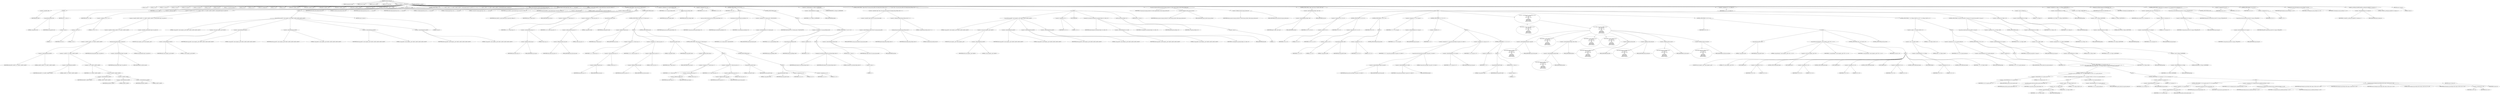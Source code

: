 digraph hostapd_notif_assoc {  
"1000121" [label = "(METHOD,hostapd_notif_assoc)" ]
"1000122" [label = "(PARAM,hostapd_data *hapd)" ]
"1000123" [label = "(PARAM,const u8 *addr)" ]
"1000124" [label = "(PARAM,const u8 *req_ies)" ]
"1000125" [label = "(PARAM,size_t req_ies_len)" ]
"1000126" [label = "(PARAM,int reassoc)" ]
"1000127" [label = "(BLOCK,,)" ]
"1000128" [label = "(LOCAL,v6: int)" ]
"1000129" [label = "(LOCAL,v10: int)" ]
"1000130" [label = "(LOCAL,v11: const u8 *)" ]
"1000131" [label = "(LOCAL,v12: size_t)" ]
"1000132" [label = "(LOCAL,v13: sta_info *)" ]
"1000133" [label = "(LOCAL,v14: sta_info *)" ]
"1000134" [label = "(LOCAL,v15: int)" ]
"1000135" [label = "(LOCAL,v16: bool)" ]
"1000136" [label = "(LOCAL,v17: wpa_state_machine *)" ]
"1000137" [label = "(LOCAL,v18: int)" ]
"1000138" [label = "(LOCAL,v19: u8 *)" ]
"1000139" [label = "(LOCAL,v20: unsigned int)" ]
"1000140" [label = "(LOCAL,v21: int)" ]
"1000141" [label = "(LOCAL,v22: int)" ]
"1000142" [label = "(LOCAL,fmt: unsigned __int8 *)" ]
"1000143" [label = "(LOCAL,fmta: unsigned __int8 *)" ]
"1000144" [label = "(LOCAL,fmtb: unsigned __int8 *)" ]
"1000145" [label = "(LOCAL,fmtc: unsigned __int8 *)" ]
"1000146" [label = "(LOCAL,elems: ieee802_11_elems)" ]
"1000147" [label = "(LOCAL,buf: u8 [ 1064 ])" ]
"1000148" [label = "(CONTROL_STRUCTURE,if ( !addr ),if ( !addr ))" ]
"1000149" [label = "(<operator>.logicalNot,!addr)" ]
"1000150" [label = "(IDENTIFIER,addr,!addr)" ]
"1000151" [label = "(BLOCK,,)" ]
"1000152" [label = "(wpa_printf,wpa_printf(2, fmt))" ]
"1000153" [label = "(LITERAL,2,wpa_printf(2, fmt))" ]
"1000154" [label = "(IDENTIFIER,fmt,wpa_printf(2, fmt))" ]
"1000155" [label = "(RETURN,return -1;,return -1;)" ]
"1000156" [label = "(<operator>.minus,-1)" ]
"1000157" [label = "(LITERAL,1,-1)" ]
"1000158" [label = "(<operator>.assignment,v10 = *addr)" ]
"1000159" [label = "(IDENTIFIER,v10,v10 = *addr)" ]
"1000160" [label = "(<operator>.indirection,*addr)" ]
"1000161" [label = "(IDENTIFIER,addr,v10 = *addr)" ]
"1000162" [label = "(CONTROL_STRUCTURE,if ( (v10 & 1) != 0 || !(addr[4] | addr[2] | v10 | addr[1] | addr[3] | addr[5]) || !memcmp(addr, hapd->own_addr, 6u) ),if ( (v10 & 1) != 0 || !(addr[4] | addr[2] | v10 | addr[1] | addr[3] | addr[5]) || !memcmp(addr, hapd->own_addr, 6u) ))" ]
"1000163" [label = "(<operator>.logicalOr,(v10 & 1) != 0 || !(addr[4] | addr[2] | v10 | addr[1] | addr[3] | addr[5]) || !memcmp(addr, hapd->own_addr, 6u))" ]
"1000164" [label = "(<operator>.notEquals,(v10 & 1) != 0)" ]
"1000165" [label = "(<operator>.and,v10 & 1)" ]
"1000166" [label = "(IDENTIFIER,v10,v10 & 1)" ]
"1000167" [label = "(LITERAL,1,v10 & 1)" ]
"1000168" [label = "(LITERAL,0,(v10 & 1) != 0)" ]
"1000169" [label = "(<operator>.logicalOr,!(addr[4] | addr[2] | v10 | addr[1] | addr[3] | addr[5]) || !memcmp(addr, hapd->own_addr, 6u))" ]
"1000170" [label = "(<operator>.logicalNot,!(addr[4] | addr[2] | v10 | addr[1] | addr[3] | addr[5]))" ]
"1000171" [label = "(<operator>.or,addr[4] | addr[2] | v10 | addr[1] | addr[3] | addr[5])" ]
"1000172" [label = "(<operator>.indirectIndexAccess,addr[4])" ]
"1000173" [label = "(IDENTIFIER,addr,addr[4] | addr[2] | v10 | addr[1] | addr[3] | addr[5])" ]
"1000174" [label = "(LITERAL,4,addr[4] | addr[2] | v10 | addr[1] | addr[3] | addr[5])" ]
"1000175" [label = "(<operator>.or,addr[2] | v10 | addr[1] | addr[3] | addr[5])" ]
"1000176" [label = "(<operator>.indirectIndexAccess,addr[2])" ]
"1000177" [label = "(IDENTIFIER,addr,addr[2] | v10 | addr[1] | addr[3] | addr[5])" ]
"1000178" [label = "(LITERAL,2,addr[2] | v10 | addr[1] | addr[3] | addr[5])" ]
"1000179" [label = "(<operator>.or,v10 | addr[1] | addr[3] | addr[5])" ]
"1000180" [label = "(IDENTIFIER,v10,v10 | addr[1] | addr[3] | addr[5])" ]
"1000181" [label = "(<operator>.or,addr[1] | addr[3] | addr[5])" ]
"1000182" [label = "(<operator>.indirectIndexAccess,addr[1])" ]
"1000183" [label = "(IDENTIFIER,addr,addr[1] | addr[3] | addr[5])" ]
"1000184" [label = "(LITERAL,1,addr[1] | addr[3] | addr[5])" ]
"1000185" [label = "(<operator>.or,addr[3] | addr[5])" ]
"1000186" [label = "(<operator>.indirectIndexAccess,addr[3])" ]
"1000187" [label = "(IDENTIFIER,addr,addr[3] | addr[5])" ]
"1000188" [label = "(LITERAL,3,addr[3] | addr[5])" ]
"1000189" [label = "(<operator>.indirectIndexAccess,addr[5])" ]
"1000190" [label = "(IDENTIFIER,addr,addr[3] | addr[5])" ]
"1000191" [label = "(LITERAL,5,addr[3] | addr[5])" ]
"1000192" [label = "(<operator>.logicalNot,!memcmp(addr, hapd->own_addr, 6u))" ]
"1000193" [label = "(memcmp,memcmp(addr, hapd->own_addr, 6u))" ]
"1000194" [label = "(IDENTIFIER,addr,memcmp(addr, hapd->own_addr, 6u))" ]
"1000195" [label = "(<operator>.indirectFieldAccess,hapd->own_addr)" ]
"1000196" [label = "(IDENTIFIER,hapd,memcmp(addr, hapd->own_addr, 6u))" ]
"1000197" [label = "(FIELD_IDENTIFIER,own_addr,own_addr)" ]
"1000198" [label = "(LITERAL,6u,memcmp(addr, hapd->own_addr, 6u))" ]
"1000199" [label = "(BLOCK,,)" ]
"1000200" [label = "(wpa_printf,wpa_printf(2, (const unsigned __int8 *)addr[1], addr[2], addr[3], addr[4], addr[5]))" ]
"1000201" [label = "(LITERAL,2,wpa_printf(2, (const unsigned __int8 *)addr[1], addr[2], addr[3], addr[4], addr[5]))" ]
"1000202" [label = "(<operator>.cast,(const unsigned __int8 *)addr[1])" ]
"1000203" [label = "(UNKNOWN,const unsigned __int8 *,const unsigned __int8 *)" ]
"1000204" [label = "(<operator>.indirectIndexAccess,addr[1])" ]
"1000205" [label = "(IDENTIFIER,addr,(const unsigned __int8 *)addr[1])" ]
"1000206" [label = "(LITERAL,1,(const unsigned __int8 *)addr[1])" ]
"1000207" [label = "(<operator>.indirectIndexAccess,addr[2])" ]
"1000208" [label = "(IDENTIFIER,addr,wpa_printf(2, (const unsigned __int8 *)addr[1], addr[2], addr[3], addr[4], addr[5]))" ]
"1000209" [label = "(LITERAL,2,wpa_printf(2, (const unsigned __int8 *)addr[1], addr[2], addr[3], addr[4], addr[5]))" ]
"1000210" [label = "(<operator>.indirectIndexAccess,addr[3])" ]
"1000211" [label = "(IDENTIFIER,addr,wpa_printf(2, (const unsigned __int8 *)addr[1], addr[2], addr[3], addr[4], addr[5]))" ]
"1000212" [label = "(LITERAL,3,wpa_printf(2, (const unsigned __int8 *)addr[1], addr[2], addr[3], addr[4], addr[5]))" ]
"1000213" [label = "(<operator>.indirectIndexAccess,addr[4])" ]
"1000214" [label = "(IDENTIFIER,addr,wpa_printf(2, (const unsigned __int8 *)addr[1], addr[2], addr[3], addr[4], addr[5]))" ]
"1000215" [label = "(LITERAL,4,wpa_printf(2, (const unsigned __int8 *)addr[1], addr[2], addr[3], addr[4], addr[5]))" ]
"1000216" [label = "(<operator>.indirectIndexAccess,addr[5])" ]
"1000217" [label = "(IDENTIFIER,addr,wpa_printf(2, (const unsigned __int8 *)addr[1], addr[2], addr[3], addr[4], addr[5]))" ]
"1000218" [label = "(LITERAL,5,wpa_printf(2, (const unsigned __int8 *)addr[1], addr[2], addr[3], addr[4], addr[5]))" ]
"1000219" [label = "(RETURN,return 0;,return 0;)" ]
"1000220" [label = "(LITERAL,0,return 0;)" ]
"1000221" [label = "(random_add_randomness,random_add_randomness(addr, 6u))" ]
"1000222" [label = "(IDENTIFIER,addr,random_add_randomness(addr, 6u))" ]
"1000223" [label = "(LITERAL,6u,random_add_randomness(addr, 6u))" ]
"1000224" [label = "(hostapd_logger,hostapd_logger(hapd, addr, 1u, 2, \"associated\"))" ]
"1000225" [label = "(IDENTIFIER,hapd,hostapd_logger(hapd, addr, 1u, 2, \"associated\"))" ]
"1000226" [label = "(IDENTIFIER,addr,hostapd_logger(hapd, addr, 1u, 2, \"associated\"))" ]
"1000227" [label = "(LITERAL,1u,hostapd_logger(hapd, addr, 1u, 2, \"associated\"))" ]
"1000228" [label = "(LITERAL,2,hostapd_logger(hapd, addr, 1u, 2, \"associated\"))" ]
"1000229" [label = "(LITERAL,\"associated\",hostapd_logger(hapd, addr, 1u, 2, \"associated\"))" ]
"1000230" [label = "(ieee802_11_parse_elems,ieee802_11_parse_elems(req_ies, req_ies_len, &elems, 0))" ]
"1000231" [label = "(IDENTIFIER,req_ies,ieee802_11_parse_elems(req_ies, req_ies_len, &elems, 0))" ]
"1000232" [label = "(IDENTIFIER,req_ies_len,ieee802_11_parse_elems(req_ies, req_ies_len, &elems, 0))" ]
"1000233" [label = "(<operator>.addressOf,&elems)" ]
"1000234" [label = "(IDENTIFIER,elems,ieee802_11_parse_elems(req_ies, req_ies_len, &elems, 0))" ]
"1000235" [label = "(LITERAL,0,ieee802_11_parse_elems(req_ies, req_ies_len, &elems, 0))" ]
"1000236" [label = "(CONTROL_STRUCTURE,if ( elems.wps_ie ),if ( elems.wps_ie ))" ]
"1000237" [label = "(<operator>.fieldAccess,elems.wps_ie)" ]
"1000238" [label = "(IDENTIFIER,elems,if ( elems.wps_ie ))" ]
"1000239" [label = "(FIELD_IDENTIFIER,wps_ie,wps_ie)" ]
"1000240" [label = "(BLOCK,,)" ]
"1000241" [label = "(<operator>.assignment,v11 = elems.wps_ie - 2)" ]
"1000242" [label = "(IDENTIFIER,v11,v11 = elems.wps_ie - 2)" ]
"1000243" [label = "(<operator>.subtraction,elems.wps_ie - 2)" ]
"1000244" [label = "(<operator>.fieldAccess,elems.wps_ie)" ]
"1000245" [label = "(IDENTIFIER,elems,elems.wps_ie - 2)" ]
"1000246" [label = "(FIELD_IDENTIFIER,wps_ie,wps_ie)" ]
"1000247" [label = "(LITERAL,2,elems.wps_ie - 2)" ]
"1000248" [label = "(<operator>.assignment,v12 = elems.wps_ie_len + 2)" ]
"1000249" [label = "(IDENTIFIER,v12,v12 = elems.wps_ie_len + 2)" ]
"1000250" [label = "(<operator>.addition,elems.wps_ie_len + 2)" ]
"1000251" [label = "(<operator>.fieldAccess,elems.wps_ie_len)" ]
"1000252" [label = "(IDENTIFIER,elems,elems.wps_ie_len + 2)" ]
"1000253" [label = "(FIELD_IDENTIFIER,wps_ie_len,wps_ie_len)" ]
"1000254" [label = "(LITERAL,2,elems.wps_ie_len + 2)" ]
"1000255" [label = "(wpa_printf,wpa_printf(2, fmta))" ]
"1000256" [label = "(LITERAL,2,wpa_printf(2, fmta))" ]
"1000257" [label = "(IDENTIFIER,fmta,wpa_printf(2, fmta))" ]
"1000258" [label = "(CONTROL_STRUCTURE,else,else)" ]
"1000259" [label = "(CONTROL_STRUCTURE,if ( elems.rsn_ie ),if ( elems.rsn_ie ))" ]
"1000260" [label = "(<operator>.fieldAccess,elems.rsn_ie)" ]
"1000261" [label = "(IDENTIFIER,elems,if ( elems.rsn_ie ))" ]
"1000262" [label = "(FIELD_IDENTIFIER,rsn_ie,rsn_ie)" ]
"1000263" [label = "(BLOCK,,)" ]
"1000264" [label = "(<operator>.assignment,v11 = elems.rsn_ie - 2)" ]
"1000265" [label = "(IDENTIFIER,v11,v11 = elems.rsn_ie - 2)" ]
"1000266" [label = "(<operator>.subtraction,elems.rsn_ie - 2)" ]
"1000267" [label = "(<operator>.fieldAccess,elems.rsn_ie)" ]
"1000268" [label = "(IDENTIFIER,elems,elems.rsn_ie - 2)" ]
"1000269" [label = "(FIELD_IDENTIFIER,rsn_ie,rsn_ie)" ]
"1000270" [label = "(LITERAL,2,elems.rsn_ie - 2)" ]
"1000271" [label = "(<operator>.assignment,v12 = elems.rsn_ie_len + 2)" ]
"1000272" [label = "(IDENTIFIER,v12,v12 = elems.rsn_ie_len + 2)" ]
"1000273" [label = "(<operator>.addition,elems.rsn_ie_len + 2)" ]
"1000274" [label = "(<operator>.fieldAccess,elems.rsn_ie_len)" ]
"1000275" [label = "(IDENTIFIER,elems,elems.rsn_ie_len + 2)" ]
"1000276" [label = "(FIELD_IDENTIFIER,rsn_ie_len,rsn_ie_len)" ]
"1000277" [label = "(LITERAL,2,elems.rsn_ie_len + 2)" ]
"1000278" [label = "(wpa_printf,wpa_printf(2, fmta))" ]
"1000279" [label = "(LITERAL,2,wpa_printf(2, fmta))" ]
"1000280" [label = "(IDENTIFIER,fmta,wpa_printf(2, fmta))" ]
"1000281" [label = "(CONTROL_STRUCTURE,else,else)" ]
"1000282" [label = "(CONTROL_STRUCTURE,if ( elems.wpa_ie ),if ( elems.wpa_ie ))" ]
"1000283" [label = "(<operator>.fieldAccess,elems.wpa_ie)" ]
"1000284" [label = "(IDENTIFIER,elems,if ( elems.wpa_ie ))" ]
"1000285" [label = "(FIELD_IDENTIFIER,wpa_ie,wpa_ie)" ]
"1000286" [label = "(BLOCK,,)" ]
"1000287" [label = "(<operator>.assignment,v11 = elems.wpa_ie - 2)" ]
"1000288" [label = "(IDENTIFIER,v11,v11 = elems.wpa_ie - 2)" ]
"1000289" [label = "(<operator>.subtraction,elems.wpa_ie - 2)" ]
"1000290" [label = "(<operator>.fieldAccess,elems.wpa_ie)" ]
"1000291" [label = "(IDENTIFIER,elems,elems.wpa_ie - 2)" ]
"1000292" [label = "(FIELD_IDENTIFIER,wpa_ie,wpa_ie)" ]
"1000293" [label = "(LITERAL,2,elems.wpa_ie - 2)" ]
"1000294" [label = "(<operator>.assignment,v12 = elems.wpa_ie_len + 2)" ]
"1000295" [label = "(IDENTIFIER,v12,v12 = elems.wpa_ie_len + 2)" ]
"1000296" [label = "(<operator>.addition,elems.wpa_ie_len + 2)" ]
"1000297" [label = "(<operator>.fieldAccess,elems.wpa_ie_len)" ]
"1000298" [label = "(IDENTIFIER,elems,elems.wpa_ie_len + 2)" ]
"1000299" [label = "(FIELD_IDENTIFIER,wpa_ie_len,wpa_ie_len)" ]
"1000300" [label = "(LITERAL,2,elems.wpa_ie_len + 2)" ]
"1000301" [label = "(wpa_printf,wpa_printf(2, fmta))" ]
"1000302" [label = "(LITERAL,2,wpa_printf(2, fmta))" ]
"1000303" [label = "(IDENTIFIER,fmta,wpa_printf(2, fmta))" ]
"1000304" [label = "(CONTROL_STRUCTURE,else,else)" ]
"1000305" [label = "(BLOCK,,)" ]
"1000306" [label = "(wpa_printf,wpa_printf(2, fmta))" ]
"1000307" [label = "(LITERAL,2,wpa_printf(2, fmta))" ]
"1000308" [label = "(IDENTIFIER,fmta,wpa_printf(2, fmta))" ]
"1000309" [label = "(<operator>.assignment,v12 = 0)" ]
"1000310" [label = "(IDENTIFIER,v12,v12 = 0)" ]
"1000311" [label = "(LITERAL,0,v12 = 0)" ]
"1000312" [label = "(<operator>.assignment,v11 = 0)" ]
"1000313" [label = "(IDENTIFIER,v11,v11 = 0)" ]
"1000314" [label = "(LITERAL,0,v11 = 0)" ]
"1000315" [label = "(<operator>.assignment,v13 = ap_get_sta(hapd, addr))" ]
"1000316" [label = "(IDENTIFIER,v13,v13 = ap_get_sta(hapd, addr))" ]
"1000317" [label = "(ap_get_sta,ap_get_sta(hapd, addr))" ]
"1000318" [label = "(IDENTIFIER,hapd,ap_get_sta(hapd, addr))" ]
"1000319" [label = "(IDENTIFIER,addr,ap_get_sta(hapd, addr))" ]
"1000320" [label = "(<operator>.assignment,v14 = v13)" ]
"1000321" [label = "(IDENTIFIER,v14,v14 = v13)" ]
"1000322" [label = "(IDENTIFIER,v13,v14 = v13)" ]
"1000323" [label = "(CONTROL_STRUCTURE,if ( v13 ),if ( v13 ))" ]
"1000324" [label = "(IDENTIFIER,v13,if ( v13 ))" ]
"1000325" [label = "(BLOCK,,)" ]
"1000326" [label = "(ap_sta_no_session_timeout,ap_sta_no_session_timeout(hapd, v13))" ]
"1000327" [label = "(IDENTIFIER,hapd,ap_sta_no_session_timeout(hapd, v13))" ]
"1000328" [label = "(IDENTIFIER,v13,ap_sta_no_session_timeout(hapd, v13))" ]
"1000329" [label = "(accounting_sta_stop,accounting_sta_stop(hapd, v14))" ]
"1000330" [label = "(IDENTIFIER,hapd,accounting_sta_stop(hapd, v14))" ]
"1000331" [label = "(IDENTIFIER,v14,accounting_sta_stop(hapd, v14))" ]
"1000332" [label = "(<operator>.assignment,v14->timeout_next = STA_NULLFUNC)" ]
"1000333" [label = "(<operator>.indirectFieldAccess,v14->timeout_next)" ]
"1000334" [label = "(IDENTIFIER,v14,v14->timeout_next = STA_NULLFUNC)" ]
"1000335" [label = "(FIELD_IDENTIFIER,timeout_next,timeout_next)" ]
"1000336" [label = "(IDENTIFIER,STA_NULLFUNC,v14->timeout_next = STA_NULLFUNC)" ]
"1000337" [label = "(CONTROL_STRUCTURE,else,else)" ]
"1000338" [label = "(BLOCK,,)" ]
"1000339" [label = "(<operator>.assignment,v14 = ap_sta_add(hapd, addr))" ]
"1000340" [label = "(IDENTIFIER,v14,v14 = ap_sta_add(hapd, addr))" ]
"1000341" [label = "(ap_sta_add,ap_sta_add(hapd, addr))" ]
"1000342" [label = "(IDENTIFIER,hapd,ap_sta_add(hapd, addr))" ]
"1000343" [label = "(IDENTIFIER,addr,ap_sta_add(hapd, addr))" ]
"1000344" [label = "(CONTROL_STRUCTURE,if ( !v14 ),if ( !v14 ))" ]
"1000345" [label = "(<operator>.logicalNot,!v14)" ]
"1000346" [label = "(IDENTIFIER,v14,!v14)" ]
"1000347" [label = "(BLOCK,,)" ]
"1000348" [label = "(hostapd_drv_sta_disassoc,hostapd_drv_sta_disassoc(hapd, addr, 5))" ]
"1000349" [label = "(IDENTIFIER,hapd,hostapd_drv_sta_disassoc(hapd, addr, 5))" ]
"1000350" [label = "(IDENTIFIER,addr,hostapd_drv_sta_disassoc(hapd, addr, 5))" ]
"1000351" [label = "(LITERAL,5,hostapd_drv_sta_disassoc(hapd, addr, 5))" ]
"1000352" [label = "(RETURN,return -1;,return -1;)" ]
"1000353" [label = "(<operator>.minus,-1)" ]
"1000354" [label = "(LITERAL,1,-1)" ]
"1000355" [label = "(<operators>.assignmentAnd,v14->flags &= 0xFFFECFFF)" ]
"1000356" [label = "(<operator>.indirectFieldAccess,v14->flags)" ]
"1000357" [label = "(IDENTIFIER,v14,v14->flags &= 0xFFFECFFF)" ]
"1000358" [label = "(FIELD_IDENTIFIER,flags,flags)" ]
"1000359" [label = "(LITERAL,0xFFFECFFF,v14->flags &= 0xFFFECFFF)" ]
"1000360" [label = "(CONTROL_STRUCTURE,if ( !hapd->iface->drv_max_acl_mac_addrs && hostapd_check_acl(hapd, addr, 0) != 1 ),if ( !hapd->iface->drv_max_acl_mac_addrs && hostapd_check_acl(hapd, addr, 0) != 1 ))" ]
"1000361" [label = "(<operator>.logicalAnd,!hapd->iface->drv_max_acl_mac_addrs && hostapd_check_acl(hapd, addr, 0) != 1)" ]
"1000362" [label = "(<operator>.logicalNot,!hapd->iface->drv_max_acl_mac_addrs)" ]
"1000363" [label = "(<operator>.indirectFieldAccess,hapd->iface->drv_max_acl_mac_addrs)" ]
"1000364" [label = "(<operator>.indirectFieldAccess,hapd->iface)" ]
"1000365" [label = "(IDENTIFIER,hapd,!hapd->iface->drv_max_acl_mac_addrs)" ]
"1000366" [label = "(FIELD_IDENTIFIER,iface,iface)" ]
"1000367" [label = "(FIELD_IDENTIFIER,drv_max_acl_mac_addrs,drv_max_acl_mac_addrs)" ]
"1000368" [label = "(<operator>.notEquals,hostapd_check_acl(hapd, addr, 0) != 1)" ]
"1000369" [label = "(hostapd_check_acl,hostapd_check_acl(hapd, addr, 0))" ]
"1000370" [label = "(IDENTIFIER,hapd,hostapd_check_acl(hapd, addr, 0))" ]
"1000371" [label = "(IDENTIFIER,addr,hostapd_check_acl(hapd, addr, 0))" ]
"1000372" [label = "(LITERAL,0,hostapd_check_acl(hapd, addr, 0))" ]
"1000373" [label = "(LITERAL,1,hostapd_check_acl(hapd, addr, 0) != 1)" ]
"1000374" [label = "(BLOCK,,)" ]
"1000375" [label = "(wpa_printf,wpa_printf(3, (const unsigned __int8 *)addr[2], addr[3], addr[4], addr[5]))" ]
"1000376" [label = "(LITERAL,3,wpa_printf(3, (const unsigned __int8 *)addr[2], addr[3], addr[4], addr[5]))" ]
"1000377" [label = "(<operator>.cast,(const unsigned __int8 *)addr[2])" ]
"1000378" [label = "(UNKNOWN,const unsigned __int8 *,const unsigned __int8 *)" ]
"1000379" [label = "(<operator>.indirectIndexAccess,addr[2])" ]
"1000380" [label = "(IDENTIFIER,addr,(const unsigned __int8 *)addr[2])" ]
"1000381" [label = "(LITERAL,2,(const unsigned __int8 *)addr[2])" ]
"1000382" [label = "(<operator>.indirectIndexAccess,addr[3])" ]
"1000383" [label = "(IDENTIFIER,addr,wpa_printf(3, (const unsigned __int8 *)addr[2], addr[3], addr[4], addr[5]))" ]
"1000384" [label = "(LITERAL,3,wpa_printf(3, (const unsigned __int8 *)addr[2], addr[3], addr[4], addr[5]))" ]
"1000385" [label = "(<operator>.indirectIndexAccess,addr[4])" ]
"1000386" [label = "(IDENTIFIER,addr,wpa_printf(3, (const unsigned __int8 *)addr[2], addr[3], addr[4], addr[5]))" ]
"1000387" [label = "(LITERAL,4,wpa_printf(3, (const unsigned __int8 *)addr[2], addr[3], addr[4], addr[5]))" ]
"1000388" [label = "(<operator>.indirectIndexAccess,addr[5])" ]
"1000389" [label = "(IDENTIFIER,addr,wpa_printf(3, (const unsigned __int8 *)addr[2], addr[3], addr[4], addr[5]))" ]
"1000390" [label = "(LITERAL,5,wpa_printf(3, (const unsigned __int8 *)addr[2], addr[3], addr[4], addr[5]))" ]
"1000391" [label = "(<operator>.assignment,v15 = 1)" ]
"1000392" [label = "(IDENTIFIER,v15,v15 = 1)" ]
"1000393" [label = "(LITERAL,1,v15 = 1)" ]
"1000394" [label = "(JUMP_TARGET,fail)" ]
"1000395" [label = "(hostapd_drv_sta_disassoc,hostapd_drv_sta_disassoc(hapd, v14->addr, v15))" ]
"1000396" [label = "(IDENTIFIER,hapd,hostapd_drv_sta_disassoc(hapd, v14->addr, v15))" ]
"1000397" [label = "(<operator>.indirectFieldAccess,v14->addr)" ]
"1000398" [label = "(IDENTIFIER,v14,hostapd_drv_sta_disassoc(hapd, v14->addr, v15))" ]
"1000399" [label = "(FIELD_IDENTIFIER,addr,addr)" ]
"1000400" [label = "(IDENTIFIER,v15,hostapd_drv_sta_disassoc(hapd, v14->addr, v15))" ]
"1000401" [label = "(ap_free_sta,ap_free_sta(hapd, v14))" ]
"1000402" [label = "(IDENTIFIER,hapd,ap_free_sta(hapd, v14))" ]
"1000403" [label = "(IDENTIFIER,v14,ap_free_sta(hapd, v14))" ]
"1000404" [label = "(RETURN,return -1;,return -1;)" ]
"1000405" [label = "(<operator>.minus,-1)" ]
"1000406" [label = "(LITERAL,1,-1)" ]
"1000407" [label = "(ap_copy_sta_supp_op_classes,ap_copy_sta_supp_op_classes(v14, elems.supp_op_classes, elems.supp_op_classes_len))" ]
"1000408" [label = "(IDENTIFIER,v14,ap_copy_sta_supp_op_classes(v14, elems.supp_op_classes, elems.supp_op_classes_len))" ]
"1000409" [label = "(<operator>.fieldAccess,elems.supp_op_classes)" ]
"1000410" [label = "(IDENTIFIER,elems,ap_copy_sta_supp_op_classes(v14, elems.supp_op_classes, elems.supp_op_classes_len))" ]
"1000411" [label = "(FIELD_IDENTIFIER,supp_op_classes,supp_op_classes)" ]
"1000412" [label = "(<operator>.fieldAccess,elems.supp_op_classes_len)" ]
"1000413" [label = "(IDENTIFIER,elems,ap_copy_sta_supp_op_classes(v14, elems.supp_op_classes, elems.supp_op_classes_len))" ]
"1000414" [label = "(FIELD_IDENTIFIER,supp_op_classes_len,supp_op_classes_len)" ]
"1000415" [label = "(CONTROL_STRUCTURE,if ( hapd->conf->wpa ),if ( hapd->conf->wpa ))" ]
"1000416" [label = "(<operator>.indirectFieldAccess,hapd->conf->wpa)" ]
"1000417" [label = "(<operator>.indirectFieldAccess,hapd->conf)" ]
"1000418" [label = "(IDENTIFIER,hapd,if ( hapd->conf->wpa ))" ]
"1000419" [label = "(FIELD_IDENTIFIER,conf,conf)" ]
"1000420" [label = "(FIELD_IDENTIFIER,wpa,wpa)" ]
"1000421" [label = "(BLOCK,,)" ]
"1000422" [label = "(<operator>.assignment,v16 = v12 == 0)" ]
"1000423" [label = "(IDENTIFIER,v16,v16 = v12 == 0)" ]
"1000424" [label = "(<operator>.equals,v12 == 0)" ]
"1000425" [label = "(IDENTIFIER,v12,v12 == 0)" ]
"1000426" [label = "(LITERAL,0,v12 == 0)" ]
"1000427" [label = "(CONTROL_STRUCTURE,if ( v12 ),if ( v12 ))" ]
"1000428" [label = "(IDENTIFIER,v12,if ( v12 ))" ]
"1000429" [label = "(<operator>.assignment,v16 = v11 == 0)" ]
"1000430" [label = "(IDENTIFIER,v16,v16 = v11 == 0)" ]
"1000431" [label = "(<operator>.equals,v11 == 0)" ]
"1000432" [label = "(IDENTIFIER,v11,v11 == 0)" ]
"1000433" [label = "(LITERAL,0,v11 == 0)" ]
"1000434" [label = "(CONTROL_STRUCTURE,if ( v16 ),if ( v16 ))" ]
"1000435" [label = "(IDENTIFIER,v16,if ( v16 ))" ]
"1000436" [label = "(BLOCK,,)" ]
"1000437" [label = "(wpa_printf,wpa_printf(2, fmtb))" ]
"1000438" [label = "(LITERAL,2,wpa_printf(2, fmtb))" ]
"1000439" [label = "(IDENTIFIER,fmtb,wpa_printf(2, fmtb))" ]
"1000440" [label = "(<operator>.assignment,v15 = 13)" ]
"1000441" [label = "(IDENTIFIER,v15,v15 = 13)" ]
"1000442" [label = "(LITERAL,13,v15 = 13)" ]
"1000443" [label = "(CONTROL_STRUCTURE,goto fail;,goto fail;)" ]
"1000444" [label = "(<operator>.assignment,v17 = v14->wpa_sm)" ]
"1000445" [label = "(IDENTIFIER,v17,v17 = v14->wpa_sm)" ]
"1000446" [label = "(<operator>.indirectFieldAccess,v14->wpa_sm)" ]
"1000447" [label = "(IDENTIFIER,v14,v17 = v14->wpa_sm)" ]
"1000448" [label = "(FIELD_IDENTIFIER,wpa_sm,wpa_sm)" ]
"1000449" [label = "(CONTROL_STRUCTURE,if ( !v17 ),if ( !v17 ))" ]
"1000450" [label = "(<operator>.logicalNot,!v17)" ]
"1000451" [label = "(IDENTIFIER,v17,!v17)" ]
"1000452" [label = "(BLOCK,,)" ]
"1000453" [label = "(<operator>.assignment,v17 = wpa_auth_sta_init(hapd->wpa_auth, v14->addr, 0))" ]
"1000454" [label = "(IDENTIFIER,v17,v17 = wpa_auth_sta_init(hapd->wpa_auth, v14->addr, 0))" ]
"1000455" [label = "(wpa_auth_sta_init,wpa_auth_sta_init(hapd->wpa_auth, v14->addr, 0))" ]
"1000456" [label = "(<operator>.indirectFieldAccess,hapd->wpa_auth)" ]
"1000457" [label = "(IDENTIFIER,hapd,wpa_auth_sta_init(hapd->wpa_auth, v14->addr, 0))" ]
"1000458" [label = "(FIELD_IDENTIFIER,wpa_auth,wpa_auth)" ]
"1000459" [label = "(<operator>.indirectFieldAccess,v14->addr)" ]
"1000460" [label = "(IDENTIFIER,v14,wpa_auth_sta_init(hapd->wpa_auth, v14->addr, 0))" ]
"1000461" [label = "(FIELD_IDENTIFIER,addr,addr)" ]
"1000462" [label = "(LITERAL,0,wpa_auth_sta_init(hapd->wpa_auth, v14->addr, 0))" ]
"1000463" [label = "(<operator>.assignment,v14->wpa_sm = v17)" ]
"1000464" [label = "(<operator>.indirectFieldAccess,v14->wpa_sm)" ]
"1000465" [label = "(IDENTIFIER,v14,v14->wpa_sm = v17)" ]
"1000466" [label = "(FIELD_IDENTIFIER,wpa_sm,wpa_sm)" ]
"1000467" [label = "(IDENTIFIER,v17,v14->wpa_sm = v17)" ]
"1000468" [label = "(CONTROL_STRUCTURE,if ( !v17 ),if ( !v17 ))" ]
"1000469" [label = "(<operator>.logicalNot,!v17)" ]
"1000470" [label = "(IDENTIFIER,v17,!v17)" ]
"1000471" [label = "(BLOCK,,)" ]
"1000472" [label = "(wpa_printf,wpa_printf(5, fmtb))" ]
"1000473" [label = "(LITERAL,5,wpa_printf(5, fmtb))" ]
"1000474" [label = "(IDENTIFIER,fmtb,wpa_printf(5, fmtb))" ]
"1000475" [label = "(RETURN,return -1;,return -1;)" ]
"1000476" [label = "(<operator>.minus,-1)" ]
"1000477" [label = "(LITERAL,1,-1)" ]
"1000478" [label = "(<operator>.assignment,v18 = wpa_validate_wpa_ie(\n            hapd->wpa_auth,\n            v17,\n            hapd->iface->freq,\n            v11,\n            v12,\n            elems.mdie,\n            elems.mdie_len,\n            elems.owe_dh,\n            elems.owe_dh_len))" ]
"1000479" [label = "(IDENTIFIER,v18,v18 = wpa_validate_wpa_ie(\n            hapd->wpa_auth,\n            v17,\n            hapd->iface->freq,\n            v11,\n            v12,\n            elems.mdie,\n            elems.mdie_len,\n            elems.owe_dh,\n            elems.owe_dh_len))" ]
"1000480" [label = "(wpa_validate_wpa_ie,wpa_validate_wpa_ie(\n            hapd->wpa_auth,\n            v17,\n            hapd->iface->freq,\n            v11,\n            v12,\n            elems.mdie,\n            elems.mdie_len,\n            elems.owe_dh,\n            elems.owe_dh_len))" ]
"1000481" [label = "(<operator>.indirectFieldAccess,hapd->wpa_auth)" ]
"1000482" [label = "(IDENTIFIER,hapd,wpa_validate_wpa_ie(\n            hapd->wpa_auth,\n            v17,\n            hapd->iface->freq,\n            v11,\n            v12,\n            elems.mdie,\n            elems.mdie_len,\n            elems.owe_dh,\n            elems.owe_dh_len))" ]
"1000483" [label = "(FIELD_IDENTIFIER,wpa_auth,wpa_auth)" ]
"1000484" [label = "(IDENTIFIER,v17,wpa_validate_wpa_ie(\n            hapd->wpa_auth,\n            v17,\n            hapd->iface->freq,\n            v11,\n            v12,\n            elems.mdie,\n            elems.mdie_len,\n            elems.owe_dh,\n            elems.owe_dh_len))" ]
"1000485" [label = "(<operator>.indirectFieldAccess,hapd->iface->freq)" ]
"1000486" [label = "(<operator>.indirectFieldAccess,hapd->iface)" ]
"1000487" [label = "(IDENTIFIER,hapd,wpa_validate_wpa_ie(\n            hapd->wpa_auth,\n            v17,\n            hapd->iface->freq,\n            v11,\n            v12,\n            elems.mdie,\n            elems.mdie_len,\n            elems.owe_dh,\n            elems.owe_dh_len))" ]
"1000488" [label = "(FIELD_IDENTIFIER,iface,iface)" ]
"1000489" [label = "(FIELD_IDENTIFIER,freq,freq)" ]
"1000490" [label = "(IDENTIFIER,v11,wpa_validate_wpa_ie(\n            hapd->wpa_auth,\n            v17,\n            hapd->iface->freq,\n            v11,\n            v12,\n            elems.mdie,\n            elems.mdie_len,\n            elems.owe_dh,\n            elems.owe_dh_len))" ]
"1000491" [label = "(IDENTIFIER,v12,wpa_validate_wpa_ie(\n            hapd->wpa_auth,\n            v17,\n            hapd->iface->freq,\n            v11,\n            v12,\n            elems.mdie,\n            elems.mdie_len,\n            elems.owe_dh,\n            elems.owe_dh_len))" ]
"1000492" [label = "(<operator>.fieldAccess,elems.mdie)" ]
"1000493" [label = "(IDENTIFIER,elems,wpa_validate_wpa_ie(\n            hapd->wpa_auth,\n            v17,\n            hapd->iface->freq,\n            v11,\n            v12,\n            elems.mdie,\n            elems.mdie_len,\n            elems.owe_dh,\n            elems.owe_dh_len))" ]
"1000494" [label = "(FIELD_IDENTIFIER,mdie,mdie)" ]
"1000495" [label = "(<operator>.fieldAccess,elems.mdie_len)" ]
"1000496" [label = "(IDENTIFIER,elems,wpa_validate_wpa_ie(\n            hapd->wpa_auth,\n            v17,\n            hapd->iface->freq,\n            v11,\n            v12,\n            elems.mdie,\n            elems.mdie_len,\n            elems.owe_dh,\n            elems.owe_dh_len))" ]
"1000497" [label = "(FIELD_IDENTIFIER,mdie_len,mdie_len)" ]
"1000498" [label = "(<operator>.fieldAccess,elems.owe_dh)" ]
"1000499" [label = "(IDENTIFIER,elems,wpa_validate_wpa_ie(\n            hapd->wpa_auth,\n            v17,\n            hapd->iface->freq,\n            v11,\n            v12,\n            elems.mdie,\n            elems.mdie_len,\n            elems.owe_dh,\n            elems.owe_dh_len))" ]
"1000500" [label = "(FIELD_IDENTIFIER,owe_dh,owe_dh)" ]
"1000501" [label = "(<operator>.fieldAccess,elems.owe_dh_len)" ]
"1000502" [label = "(IDENTIFIER,elems,wpa_validate_wpa_ie(\n            hapd->wpa_auth,\n            v17,\n            hapd->iface->freq,\n            v11,\n            v12,\n            elems.mdie,\n            elems.mdie_len,\n            elems.owe_dh,\n            elems.owe_dh_len))" ]
"1000503" [label = "(FIELD_IDENTIFIER,owe_dh_len,owe_dh_len)" ]
"1000504" [label = "(CONTROL_STRUCTURE,if ( v18 ),if ( v18 ))" ]
"1000505" [label = "(IDENTIFIER,v18,if ( v18 ))" ]
"1000506" [label = "(BLOCK,,)" ]
"1000507" [label = "(wpa_printf,wpa_printf(2, fmtc))" ]
"1000508" [label = "(LITERAL,2,wpa_printf(2, fmtc))" ]
"1000509" [label = "(IDENTIFIER,fmtc,wpa_printf(2, fmtc))" ]
"1000510" [label = "(wpa_hexdump,wpa_hexdump(2, (const unsigned __int8 *)\"IE\", v11, v12))" ]
"1000511" [label = "(LITERAL,2,wpa_hexdump(2, (const unsigned __int8 *)\"IE\", v11, v12))" ]
"1000512" [label = "(<operator>.cast,(const unsigned __int8 *)\"IE\")" ]
"1000513" [label = "(UNKNOWN,const unsigned __int8 *,const unsigned __int8 *)" ]
"1000514" [label = "(LITERAL,\"IE\",(const unsigned __int8 *)\"IE\")" ]
"1000515" [label = "(IDENTIFIER,v11,wpa_hexdump(2, (const unsigned __int8 *)\"IE\", v11, v12))" ]
"1000516" [label = "(IDENTIFIER,v12,wpa_hexdump(2, (const unsigned __int8 *)\"IE\", v11, v12))" ]
"1000517" [label = "(CONTROL_STRUCTURE,switch ( v18 ),switch ( v18 ))" ]
"1000518" [label = "(IDENTIFIER,v18,switch ( v18 ))" ]
"1000519" [label = "(BLOCK,,)" ]
"1000520" [label = "(JUMP_TARGET,case 2)" ]
"1000521" [label = "(<operator>.assignment,v15 = 18)" ]
"1000522" [label = "(IDENTIFIER,v15,v15 = 18)" ]
"1000523" [label = "(LITERAL,18,v15 = 18)" ]
"1000524" [label = "(CONTROL_STRUCTURE,break;,break;)" ]
"1000525" [label = "(JUMP_TARGET,case 3)" ]
"1000526" [label = "(<operator>.assignment,v15 = 19)" ]
"1000527" [label = "(IDENTIFIER,v15,v15 = 19)" ]
"1000528" [label = "(LITERAL,19,v15 = 19)" ]
"1000529" [label = "(CONTROL_STRUCTURE,break;,break;)" ]
"1000530" [label = "(JUMP_TARGET,case 4)" ]
"1000531" [label = "(<operator>.assignment,v15 = 20)" ]
"1000532" [label = "(IDENTIFIER,v15,v15 = 20)" ]
"1000533" [label = "(LITERAL,20,v15 = 20)" ]
"1000534" [label = "(CONTROL_STRUCTURE,break;,break;)" ]
"1000535" [label = "(JUMP_TARGET,case 8)" ]
"1000536" [label = "(<operator>.assignment,v15 = 24)" ]
"1000537" [label = "(IDENTIFIER,v15,v15 = 24)" ]
"1000538" [label = "(LITERAL,24,v15 = 24)" ]
"1000539" [label = "(CONTROL_STRUCTURE,break;,break;)" ]
"1000540" [label = "(JUMP_TARGET,default)" ]
"1000541" [label = "(<operator>.assignment,v15 = 13)" ]
"1000542" [label = "(IDENTIFIER,v15,v15 = 13)" ]
"1000543" [label = "(LITERAL,13,v15 = 13)" ]
"1000544" [label = "(CONTROL_STRUCTURE,break;,break;)" ]
"1000545" [label = "(CONTROL_STRUCTURE,goto fail;,goto fail;)" ]
"1000546" [label = "(CONTROL_STRUCTURE,if ( (~v14->flags & 0x402) == 0 ),if ( (~v14->flags & 0x402) == 0 ))" ]
"1000547" [label = "(<operator>.equals,(~v14->flags & 0x402) == 0)" ]
"1000548" [label = "(<operator>.and,~v14->flags & 0x402)" ]
"1000549" [label = "(<operator>.indirectFieldAccess,~v14->flags)" ]
"1000550" [label = "(IDENTIFIER,~v14,~v14->flags & 0x402)" ]
"1000551" [label = "(FIELD_IDENTIFIER,flags,flags)" ]
"1000552" [label = "(LITERAL,0x402,~v14->flags & 0x402)" ]
"1000553" [label = "(LITERAL,0,(~v14->flags & 0x402) == 0)" ]
"1000554" [label = "(BLOCK,,)" ]
"1000555" [label = "(<operator>.assignment,v6 = v14->sa_query_timed_out)" ]
"1000556" [label = "(IDENTIFIER,v6,v6 = v14->sa_query_timed_out)" ]
"1000557" [label = "(<operator>.indirectFieldAccess,v14->sa_query_timed_out)" ]
"1000558" [label = "(IDENTIFIER,v14,v6 = v14->sa_query_timed_out)" ]
"1000559" [label = "(FIELD_IDENTIFIER,sa_query_timed_out,sa_query_timed_out)" ]
"1000560" [label = "(CONTROL_STRUCTURE,if ( !v6 ),if ( !v6 ))" ]
"1000561" [label = "(<operator>.logicalNot,!v6)" ]
"1000562" [label = "(IDENTIFIER,v6,!v6)" ]
"1000563" [label = "(BLOCK,,)" ]
"1000564" [label = "(CONTROL_STRUCTURE,if ( v14->sa_query_count <= 0\n          || (ap_check_sa_query_timeout(hapd, v14), (~v14->flags & 0x402) == 0) && !v14->sa_query_timed_out ),if ( v14->sa_query_count <= 0\n          || (ap_check_sa_query_timeout(hapd, v14), (~v14->flags & 0x402) == 0) && !v14->sa_query_timed_out ))" ]
"1000565" [label = "(<operator>.logicalOr,v14->sa_query_count <= 0\n          || (ap_check_sa_query_timeout(hapd, v14), (~v14->flags & 0x402) == 0) && !v14->sa_query_timed_out)" ]
"1000566" [label = "(<operator>.lessEqualsThan,v14->sa_query_count <= 0)" ]
"1000567" [label = "(<operator>.indirectFieldAccess,v14->sa_query_count)" ]
"1000568" [label = "(IDENTIFIER,v14,v14->sa_query_count <= 0)" ]
"1000569" [label = "(FIELD_IDENTIFIER,sa_query_count,sa_query_count)" ]
"1000570" [label = "(LITERAL,0,v14->sa_query_count <= 0)" ]
"1000571" [label = "(<operator>.logicalAnd,(ap_check_sa_query_timeout(hapd, v14), (~v14->flags & 0x402) == 0) && !v14->sa_query_timed_out)" ]
"1000572" [label = "(BLOCK,,)" ]
"1000573" [label = "(ap_check_sa_query_timeout,ap_check_sa_query_timeout(hapd, v14))" ]
"1000574" [label = "(IDENTIFIER,hapd,ap_check_sa_query_timeout(hapd, v14))" ]
"1000575" [label = "(IDENTIFIER,v14,ap_check_sa_query_timeout(hapd, v14))" ]
"1000576" [label = "(<operator>.equals,(~v14->flags & 0x402) == 0)" ]
"1000577" [label = "(<operator>.and,~v14->flags & 0x402)" ]
"1000578" [label = "(<operator>.indirectFieldAccess,~v14->flags)" ]
"1000579" [label = "(IDENTIFIER,~v14,~v14->flags & 0x402)" ]
"1000580" [label = "(FIELD_IDENTIFIER,flags,flags)" ]
"1000581" [label = "(LITERAL,0x402,~v14->flags & 0x402)" ]
"1000582" [label = "(LITERAL,0,(~v14->flags & 0x402) == 0)" ]
"1000583" [label = "(<operator>.logicalNot,!v14->sa_query_timed_out)" ]
"1000584" [label = "(<operator>.indirectFieldAccess,v14->sa_query_timed_out)" ]
"1000585" [label = "(IDENTIFIER,v14,!v14->sa_query_timed_out)" ]
"1000586" [label = "(FIELD_IDENTIFIER,sa_query_timed_out,sa_query_timed_out)" ]
"1000587" [label = "(BLOCK,,)" ]
"1000588" [label = "(CONTROL_STRUCTURE,if ( v14->auth_alg != 2 ),if ( v14->auth_alg != 2 ))" ]
"1000589" [label = "(<operator>.notEquals,v14->auth_alg != 2)" ]
"1000590" [label = "(<operator>.indirectFieldAccess,v14->auth_alg)" ]
"1000591" [label = "(IDENTIFIER,v14,v14->auth_alg != 2)" ]
"1000592" [label = "(FIELD_IDENTIFIER,auth_alg,auth_alg)" ]
"1000593" [label = "(LITERAL,2,v14->auth_alg != 2)" ]
"1000594" [label = "(BLOCK,,)" ]
"1000595" [label = "(CONTROL_STRUCTURE,if ( !v14->sa_query_count ),if ( !v14->sa_query_count ))" ]
"1000596" [label = "(<operator>.logicalNot,!v14->sa_query_count)" ]
"1000597" [label = "(<operator>.indirectFieldAccess,v14->sa_query_count)" ]
"1000598" [label = "(IDENTIFIER,v14,!v14->sa_query_count)" ]
"1000599" [label = "(FIELD_IDENTIFIER,sa_query_count,sa_query_count)" ]
"1000600" [label = "(ap_sta_start_sa_query,ap_sta_start_sa_query(hapd, v14))" ]
"1000601" [label = "(IDENTIFIER,hapd,ap_sta_start_sa_query(hapd, v14))" ]
"1000602" [label = "(IDENTIFIER,v14,ap_sta_start_sa_query(hapd, v14))" ]
"1000603" [label = "(<operator>.assignment,v19 = hostapd_eid_assoc_comeback_time(hapd, v14, buf))" ]
"1000604" [label = "(IDENTIFIER,v19,v19 = hostapd_eid_assoc_comeback_time(hapd, v14, buf))" ]
"1000605" [label = "(hostapd_eid_assoc_comeback_time,hostapd_eid_assoc_comeback_time(hapd, v14, buf))" ]
"1000606" [label = "(IDENTIFIER,hapd,hostapd_eid_assoc_comeback_time(hapd, v14, buf))" ]
"1000607" [label = "(IDENTIFIER,v14,hostapd_eid_assoc_comeback_time(hapd, v14, buf))" ]
"1000608" [label = "(IDENTIFIER,buf,hostapd_eid_assoc_comeback_time(hapd, v14, buf))" ]
"1000609" [label = "(hostapd_sta_assoc,hostapd_sta_assoc(hapd, addr, reassoc, 0x1Eu, buf, v19 - buf))" ]
"1000610" [label = "(IDENTIFIER,hapd,hostapd_sta_assoc(hapd, addr, reassoc, 0x1Eu, buf, v19 - buf))" ]
"1000611" [label = "(IDENTIFIER,addr,hostapd_sta_assoc(hapd, addr, reassoc, 0x1Eu, buf, v19 - buf))" ]
"1000612" [label = "(IDENTIFIER,reassoc,hostapd_sta_assoc(hapd, addr, reassoc, 0x1Eu, buf, v19 - buf))" ]
"1000613" [label = "(LITERAL,0x1Eu,hostapd_sta_assoc(hapd, addr, reassoc, 0x1Eu, buf, v19 - buf))" ]
"1000614" [label = "(IDENTIFIER,buf,hostapd_sta_assoc(hapd, addr, reassoc, 0x1Eu, buf, v19 - buf))" ]
"1000615" [label = "(<operator>.subtraction,v19 - buf)" ]
"1000616" [label = "(IDENTIFIER,v19,v19 - buf)" ]
"1000617" [label = "(IDENTIFIER,buf,v19 - buf)" ]
"1000618" [label = "(RETURN,return v6;,return v6;)" ]
"1000619" [label = "(IDENTIFIER,v6,return v6;)" ]
"1000620" [label = "(CONTROL_STRUCTURE,if ( wpa_auth_uses_mfp(v14->wpa_sm) ),if ( wpa_auth_uses_mfp(v14->wpa_sm) ))" ]
"1000621" [label = "(wpa_auth_uses_mfp,wpa_auth_uses_mfp(v14->wpa_sm))" ]
"1000622" [label = "(<operator>.indirectFieldAccess,v14->wpa_sm)" ]
"1000623" [label = "(IDENTIFIER,v14,wpa_auth_uses_mfp(v14->wpa_sm))" ]
"1000624" [label = "(FIELD_IDENTIFIER,wpa_sm,wpa_sm)" ]
"1000625" [label = "(<operator>.assignment,v20 = v14->flags | 0x400)" ]
"1000626" [label = "(IDENTIFIER,v20,v20 = v14->flags | 0x400)" ]
"1000627" [label = "(<operator>.or,v14->flags | 0x400)" ]
"1000628" [label = "(<operator>.indirectFieldAccess,v14->flags)" ]
"1000629" [label = "(IDENTIFIER,v14,v14->flags | 0x400)" ]
"1000630" [label = "(FIELD_IDENTIFIER,flags,flags)" ]
"1000631" [label = "(LITERAL,0x400,v14->flags | 0x400)" ]
"1000632" [label = "(CONTROL_STRUCTURE,else,else)" ]
"1000633" [label = "(<operator>.assignment,v20 = v14->flags & 0xFFFFFBFF)" ]
"1000634" [label = "(IDENTIFIER,v20,v20 = v14->flags & 0xFFFFFBFF)" ]
"1000635" [label = "(<operator>.and,v14->flags & 0xFFFFFBFF)" ]
"1000636" [label = "(<operator>.indirectFieldAccess,v14->flags)" ]
"1000637" [label = "(IDENTIFIER,v14,v14->flags & 0xFFFFFBFF)" ]
"1000638" [label = "(FIELD_IDENTIFIER,flags,flags)" ]
"1000639" [label = "(LITERAL,0xFFFFFBFF,v14->flags & 0xFFFFFBFF)" ]
"1000640" [label = "(<operator>.assignment,v14->flags = v20)" ]
"1000641" [label = "(<operator>.indirectFieldAccess,v14->flags)" ]
"1000642" [label = "(IDENTIFIER,v14,v14->flags = v20)" ]
"1000643" [label = "(FIELD_IDENTIFIER,flags,flags)" ]
"1000644" [label = "(IDENTIFIER,v20,v14->flags = v20)" ]
"1000645" [label = "(<operator>.assignment,v21 = v14->flags & 2)" ]
"1000646" [label = "(IDENTIFIER,v21,v21 = v14->flags & 2)" ]
"1000647" [label = "(<operator>.and,v14->flags & 2)" ]
"1000648" [label = "(<operator>.indirectFieldAccess,v14->flags)" ]
"1000649" [label = "(IDENTIFIER,v14,v14->flags & 2)" ]
"1000650" [label = "(FIELD_IDENTIFIER,flags,flags)" ]
"1000651" [label = "(LITERAL,2,v14->flags & 2)" ]
"1000652" [label = "(<operator>.assignment,v14->flags = v14->flags & 0xFFF7FFFF | 3)" ]
"1000653" [label = "(<operator>.indirectFieldAccess,v14->flags)" ]
"1000654" [label = "(IDENTIFIER,v14,v14->flags = v14->flags & 0xFFF7FFFF | 3)" ]
"1000655" [label = "(FIELD_IDENTIFIER,flags,flags)" ]
"1000656" [label = "(<operator>.or,v14->flags & 0xFFF7FFFF | 3)" ]
"1000657" [label = "(<operator>.and,v14->flags & 0xFFF7FFFF)" ]
"1000658" [label = "(<operator>.indirectFieldAccess,v14->flags)" ]
"1000659" [label = "(IDENTIFIER,v14,v14->flags & 0xFFF7FFFF)" ]
"1000660" [label = "(FIELD_IDENTIFIER,flags,flags)" ]
"1000661" [label = "(LITERAL,0xFFF7FFFF,v14->flags & 0xFFF7FFFF)" ]
"1000662" [label = "(LITERAL,3,v14->flags & 0xFFF7FFFF | 3)" ]
"1000663" [label = "(hostapd_set_sta_flags,hostapd_set_sta_flags(hapd, v14))" ]
"1000664" [label = "(IDENTIFIER,hapd,hostapd_set_sta_flags(hapd, v14))" ]
"1000665" [label = "(IDENTIFIER,v14,hostapd_set_sta_flags(hapd, v14))" ]
"1000666" [label = "(CONTROL_STRUCTURE,if ( reassoc && v14->auth_alg == 2 ),if ( reassoc && v14->auth_alg == 2 ))" ]
"1000667" [label = "(<operator>.logicalAnd,reassoc && v14->auth_alg == 2)" ]
"1000668" [label = "(IDENTIFIER,reassoc,reassoc && v14->auth_alg == 2)" ]
"1000669" [label = "(<operator>.equals,v14->auth_alg == 2)" ]
"1000670" [label = "(<operator>.indirectFieldAccess,v14->auth_alg)" ]
"1000671" [label = "(IDENTIFIER,v14,v14->auth_alg == 2)" ]
"1000672" [label = "(FIELD_IDENTIFIER,auth_alg,auth_alg)" ]
"1000673" [label = "(LITERAL,2,v14->auth_alg == 2)" ]
"1000674" [label = "(wpa_auth_sm_event,wpa_auth_sm_event(v14->wpa_sm, WPA_ASSOC_FT))" ]
"1000675" [label = "(<operator>.indirectFieldAccess,v14->wpa_sm)" ]
"1000676" [label = "(IDENTIFIER,v14,wpa_auth_sm_event(v14->wpa_sm, WPA_ASSOC_FT))" ]
"1000677" [label = "(FIELD_IDENTIFIER,wpa_sm,wpa_sm)" ]
"1000678" [label = "(IDENTIFIER,WPA_ASSOC_FT,wpa_auth_sm_event(v14->wpa_sm, WPA_ASSOC_FT))" ]
"1000679" [label = "(CONTROL_STRUCTURE,else,else)" ]
"1000680" [label = "(wpa_auth_sm_event,wpa_auth_sm_event(v14->wpa_sm, WPA_ASSOC))" ]
"1000681" [label = "(<operator>.indirectFieldAccess,v14->wpa_sm)" ]
"1000682" [label = "(IDENTIFIER,v14,wpa_auth_sm_event(v14->wpa_sm, WPA_ASSOC))" ]
"1000683" [label = "(FIELD_IDENTIFIER,wpa_sm,wpa_sm)" ]
"1000684" [label = "(IDENTIFIER,WPA_ASSOC,wpa_auth_sm_event(v14->wpa_sm, WPA_ASSOC))" ]
"1000685" [label = "(<operator>.assignment,v22 = v21)" ]
"1000686" [label = "(IDENTIFIER,v22,v22 = v21)" ]
"1000687" [label = "(IDENTIFIER,v21,v22 = v21)" ]
"1000688" [label = "(CONTROL_STRUCTURE,if ( v21 ),if ( v21 ))" ]
"1000689" [label = "(IDENTIFIER,v21,if ( v21 ))" ]
"1000690" [label = "(<operator>.assignment,v22 = 1)" ]
"1000691" [label = "(IDENTIFIER,v22,v22 = 1)" ]
"1000692" [label = "(LITERAL,1,v22 = 1)" ]
"1000693" [label = "(hostapd_new_assoc_sta,hostapd_new_assoc_sta(hapd, v14, v22))" ]
"1000694" [label = "(IDENTIFIER,hapd,hostapd_new_assoc_sta(hapd, v14, v22))" ]
"1000695" [label = "(IDENTIFIER,v14,hostapd_new_assoc_sta(hapd, v14, v22))" ]
"1000696" [label = "(IDENTIFIER,v22,hostapd_new_assoc_sta(hapd, v14, v22))" ]
"1000697" [label = "(ieee802_1x_notify_port_enabled,ieee802_1x_notify_port_enabled(v14->eapol_sm, 1))" ]
"1000698" [label = "(<operator>.indirectFieldAccess,v14->eapol_sm)" ]
"1000699" [label = "(IDENTIFIER,v14,ieee802_1x_notify_port_enabled(v14->eapol_sm, 1))" ]
"1000700" [label = "(FIELD_IDENTIFIER,eapol_sm,eapol_sm)" ]
"1000701" [label = "(LITERAL,1,ieee802_1x_notify_port_enabled(v14->eapol_sm, 1))" ]
"1000702" [label = "(RETURN,return 0;,return 0;)" ]
"1000703" [label = "(LITERAL,0,return 0;)" ]
"1000704" [label = "(METHOD_RETURN,int __fastcall)" ]
  "1000121" -> "1000122" 
  "1000121" -> "1000123" 
  "1000121" -> "1000124" 
  "1000121" -> "1000125" 
  "1000121" -> "1000126" 
  "1000121" -> "1000127" 
  "1000121" -> "1000704" 
  "1000127" -> "1000128" 
  "1000127" -> "1000129" 
  "1000127" -> "1000130" 
  "1000127" -> "1000131" 
  "1000127" -> "1000132" 
  "1000127" -> "1000133" 
  "1000127" -> "1000134" 
  "1000127" -> "1000135" 
  "1000127" -> "1000136" 
  "1000127" -> "1000137" 
  "1000127" -> "1000138" 
  "1000127" -> "1000139" 
  "1000127" -> "1000140" 
  "1000127" -> "1000141" 
  "1000127" -> "1000142" 
  "1000127" -> "1000143" 
  "1000127" -> "1000144" 
  "1000127" -> "1000145" 
  "1000127" -> "1000146" 
  "1000127" -> "1000147" 
  "1000127" -> "1000148" 
  "1000127" -> "1000158" 
  "1000127" -> "1000162" 
  "1000127" -> "1000221" 
  "1000127" -> "1000224" 
  "1000127" -> "1000230" 
  "1000127" -> "1000236" 
  "1000127" -> "1000315" 
  "1000127" -> "1000320" 
  "1000127" -> "1000323" 
  "1000127" -> "1000355" 
  "1000127" -> "1000360" 
  "1000127" -> "1000407" 
  "1000127" -> "1000415" 
  "1000127" -> "1000645" 
  "1000127" -> "1000652" 
  "1000127" -> "1000663" 
  "1000127" -> "1000666" 
  "1000127" -> "1000685" 
  "1000127" -> "1000688" 
  "1000127" -> "1000693" 
  "1000127" -> "1000697" 
  "1000127" -> "1000702" 
  "1000148" -> "1000149" 
  "1000148" -> "1000151" 
  "1000149" -> "1000150" 
  "1000151" -> "1000152" 
  "1000151" -> "1000155" 
  "1000152" -> "1000153" 
  "1000152" -> "1000154" 
  "1000155" -> "1000156" 
  "1000156" -> "1000157" 
  "1000158" -> "1000159" 
  "1000158" -> "1000160" 
  "1000160" -> "1000161" 
  "1000162" -> "1000163" 
  "1000162" -> "1000199" 
  "1000163" -> "1000164" 
  "1000163" -> "1000169" 
  "1000164" -> "1000165" 
  "1000164" -> "1000168" 
  "1000165" -> "1000166" 
  "1000165" -> "1000167" 
  "1000169" -> "1000170" 
  "1000169" -> "1000192" 
  "1000170" -> "1000171" 
  "1000171" -> "1000172" 
  "1000171" -> "1000175" 
  "1000172" -> "1000173" 
  "1000172" -> "1000174" 
  "1000175" -> "1000176" 
  "1000175" -> "1000179" 
  "1000176" -> "1000177" 
  "1000176" -> "1000178" 
  "1000179" -> "1000180" 
  "1000179" -> "1000181" 
  "1000181" -> "1000182" 
  "1000181" -> "1000185" 
  "1000182" -> "1000183" 
  "1000182" -> "1000184" 
  "1000185" -> "1000186" 
  "1000185" -> "1000189" 
  "1000186" -> "1000187" 
  "1000186" -> "1000188" 
  "1000189" -> "1000190" 
  "1000189" -> "1000191" 
  "1000192" -> "1000193" 
  "1000193" -> "1000194" 
  "1000193" -> "1000195" 
  "1000193" -> "1000198" 
  "1000195" -> "1000196" 
  "1000195" -> "1000197" 
  "1000199" -> "1000200" 
  "1000199" -> "1000219" 
  "1000200" -> "1000201" 
  "1000200" -> "1000202" 
  "1000200" -> "1000207" 
  "1000200" -> "1000210" 
  "1000200" -> "1000213" 
  "1000200" -> "1000216" 
  "1000202" -> "1000203" 
  "1000202" -> "1000204" 
  "1000204" -> "1000205" 
  "1000204" -> "1000206" 
  "1000207" -> "1000208" 
  "1000207" -> "1000209" 
  "1000210" -> "1000211" 
  "1000210" -> "1000212" 
  "1000213" -> "1000214" 
  "1000213" -> "1000215" 
  "1000216" -> "1000217" 
  "1000216" -> "1000218" 
  "1000219" -> "1000220" 
  "1000221" -> "1000222" 
  "1000221" -> "1000223" 
  "1000224" -> "1000225" 
  "1000224" -> "1000226" 
  "1000224" -> "1000227" 
  "1000224" -> "1000228" 
  "1000224" -> "1000229" 
  "1000230" -> "1000231" 
  "1000230" -> "1000232" 
  "1000230" -> "1000233" 
  "1000230" -> "1000235" 
  "1000233" -> "1000234" 
  "1000236" -> "1000237" 
  "1000236" -> "1000240" 
  "1000236" -> "1000258" 
  "1000237" -> "1000238" 
  "1000237" -> "1000239" 
  "1000240" -> "1000241" 
  "1000240" -> "1000248" 
  "1000240" -> "1000255" 
  "1000241" -> "1000242" 
  "1000241" -> "1000243" 
  "1000243" -> "1000244" 
  "1000243" -> "1000247" 
  "1000244" -> "1000245" 
  "1000244" -> "1000246" 
  "1000248" -> "1000249" 
  "1000248" -> "1000250" 
  "1000250" -> "1000251" 
  "1000250" -> "1000254" 
  "1000251" -> "1000252" 
  "1000251" -> "1000253" 
  "1000255" -> "1000256" 
  "1000255" -> "1000257" 
  "1000258" -> "1000259" 
  "1000259" -> "1000260" 
  "1000259" -> "1000263" 
  "1000259" -> "1000281" 
  "1000260" -> "1000261" 
  "1000260" -> "1000262" 
  "1000263" -> "1000264" 
  "1000263" -> "1000271" 
  "1000263" -> "1000278" 
  "1000264" -> "1000265" 
  "1000264" -> "1000266" 
  "1000266" -> "1000267" 
  "1000266" -> "1000270" 
  "1000267" -> "1000268" 
  "1000267" -> "1000269" 
  "1000271" -> "1000272" 
  "1000271" -> "1000273" 
  "1000273" -> "1000274" 
  "1000273" -> "1000277" 
  "1000274" -> "1000275" 
  "1000274" -> "1000276" 
  "1000278" -> "1000279" 
  "1000278" -> "1000280" 
  "1000281" -> "1000282" 
  "1000282" -> "1000283" 
  "1000282" -> "1000286" 
  "1000282" -> "1000304" 
  "1000283" -> "1000284" 
  "1000283" -> "1000285" 
  "1000286" -> "1000287" 
  "1000286" -> "1000294" 
  "1000286" -> "1000301" 
  "1000287" -> "1000288" 
  "1000287" -> "1000289" 
  "1000289" -> "1000290" 
  "1000289" -> "1000293" 
  "1000290" -> "1000291" 
  "1000290" -> "1000292" 
  "1000294" -> "1000295" 
  "1000294" -> "1000296" 
  "1000296" -> "1000297" 
  "1000296" -> "1000300" 
  "1000297" -> "1000298" 
  "1000297" -> "1000299" 
  "1000301" -> "1000302" 
  "1000301" -> "1000303" 
  "1000304" -> "1000305" 
  "1000305" -> "1000306" 
  "1000305" -> "1000309" 
  "1000305" -> "1000312" 
  "1000306" -> "1000307" 
  "1000306" -> "1000308" 
  "1000309" -> "1000310" 
  "1000309" -> "1000311" 
  "1000312" -> "1000313" 
  "1000312" -> "1000314" 
  "1000315" -> "1000316" 
  "1000315" -> "1000317" 
  "1000317" -> "1000318" 
  "1000317" -> "1000319" 
  "1000320" -> "1000321" 
  "1000320" -> "1000322" 
  "1000323" -> "1000324" 
  "1000323" -> "1000325" 
  "1000323" -> "1000337" 
  "1000325" -> "1000326" 
  "1000325" -> "1000329" 
  "1000325" -> "1000332" 
  "1000326" -> "1000327" 
  "1000326" -> "1000328" 
  "1000329" -> "1000330" 
  "1000329" -> "1000331" 
  "1000332" -> "1000333" 
  "1000332" -> "1000336" 
  "1000333" -> "1000334" 
  "1000333" -> "1000335" 
  "1000337" -> "1000338" 
  "1000338" -> "1000339" 
  "1000338" -> "1000344" 
  "1000339" -> "1000340" 
  "1000339" -> "1000341" 
  "1000341" -> "1000342" 
  "1000341" -> "1000343" 
  "1000344" -> "1000345" 
  "1000344" -> "1000347" 
  "1000345" -> "1000346" 
  "1000347" -> "1000348" 
  "1000347" -> "1000352" 
  "1000348" -> "1000349" 
  "1000348" -> "1000350" 
  "1000348" -> "1000351" 
  "1000352" -> "1000353" 
  "1000353" -> "1000354" 
  "1000355" -> "1000356" 
  "1000355" -> "1000359" 
  "1000356" -> "1000357" 
  "1000356" -> "1000358" 
  "1000360" -> "1000361" 
  "1000360" -> "1000374" 
  "1000361" -> "1000362" 
  "1000361" -> "1000368" 
  "1000362" -> "1000363" 
  "1000363" -> "1000364" 
  "1000363" -> "1000367" 
  "1000364" -> "1000365" 
  "1000364" -> "1000366" 
  "1000368" -> "1000369" 
  "1000368" -> "1000373" 
  "1000369" -> "1000370" 
  "1000369" -> "1000371" 
  "1000369" -> "1000372" 
  "1000374" -> "1000375" 
  "1000374" -> "1000391" 
  "1000374" -> "1000394" 
  "1000374" -> "1000395" 
  "1000374" -> "1000401" 
  "1000374" -> "1000404" 
  "1000375" -> "1000376" 
  "1000375" -> "1000377" 
  "1000375" -> "1000382" 
  "1000375" -> "1000385" 
  "1000375" -> "1000388" 
  "1000377" -> "1000378" 
  "1000377" -> "1000379" 
  "1000379" -> "1000380" 
  "1000379" -> "1000381" 
  "1000382" -> "1000383" 
  "1000382" -> "1000384" 
  "1000385" -> "1000386" 
  "1000385" -> "1000387" 
  "1000388" -> "1000389" 
  "1000388" -> "1000390" 
  "1000391" -> "1000392" 
  "1000391" -> "1000393" 
  "1000395" -> "1000396" 
  "1000395" -> "1000397" 
  "1000395" -> "1000400" 
  "1000397" -> "1000398" 
  "1000397" -> "1000399" 
  "1000401" -> "1000402" 
  "1000401" -> "1000403" 
  "1000404" -> "1000405" 
  "1000405" -> "1000406" 
  "1000407" -> "1000408" 
  "1000407" -> "1000409" 
  "1000407" -> "1000412" 
  "1000409" -> "1000410" 
  "1000409" -> "1000411" 
  "1000412" -> "1000413" 
  "1000412" -> "1000414" 
  "1000415" -> "1000416" 
  "1000415" -> "1000421" 
  "1000416" -> "1000417" 
  "1000416" -> "1000420" 
  "1000417" -> "1000418" 
  "1000417" -> "1000419" 
  "1000421" -> "1000422" 
  "1000421" -> "1000427" 
  "1000421" -> "1000434" 
  "1000421" -> "1000444" 
  "1000421" -> "1000449" 
  "1000421" -> "1000478" 
  "1000421" -> "1000504" 
  "1000421" -> "1000546" 
  "1000421" -> "1000620" 
  "1000421" -> "1000640" 
  "1000422" -> "1000423" 
  "1000422" -> "1000424" 
  "1000424" -> "1000425" 
  "1000424" -> "1000426" 
  "1000427" -> "1000428" 
  "1000427" -> "1000429" 
  "1000429" -> "1000430" 
  "1000429" -> "1000431" 
  "1000431" -> "1000432" 
  "1000431" -> "1000433" 
  "1000434" -> "1000435" 
  "1000434" -> "1000436" 
  "1000436" -> "1000437" 
  "1000436" -> "1000440" 
  "1000436" -> "1000443" 
  "1000437" -> "1000438" 
  "1000437" -> "1000439" 
  "1000440" -> "1000441" 
  "1000440" -> "1000442" 
  "1000444" -> "1000445" 
  "1000444" -> "1000446" 
  "1000446" -> "1000447" 
  "1000446" -> "1000448" 
  "1000449" -> "1000450" 
  "1000449" -> "1000452" 
  "1000450" -> "1000451" 
  "1000452" -> "1000453" 
  "1000452" -> "1000463" 
  "1000452" -> "1000468" 
  "1000453" -> "1000454" 
  "1000453" -> "1000455" 
  "1000455" -> "1000456" 
  "1000455" -> "1000459" 
  "1000455" -> "1000462" 
  "1000456" -> "1000457" 
  "1000456" -> "1000458" 
  "1000459" -> "1000460" 
  "1000459" -> "1000461" 
  "1000463" -> "1000464" 
  "1000463" -> "1000467" 
  "1000464" -> "1000465" 
  "1000464" -> "1000466" 
  "1000468" -> "1000469" 
  "1000468" -> "1000471" 
  "1000469" -> "1000470" 
  "1000471" -> "1000472" 
  "1000471" -> "1000475" 
  "1000472" -> "1000473" 
  "1000472" -> "1000474" 
  "1000475" -> "1000476" 
  "1000476" -> "1000477" 
  "1000478" -> "1000479" 
  "1000478" -> "1000480" 
  "1000480" -> "1000481" 
  "1000480" -> "1000484" 
  "1000480" -> "1000485" 
  "1000480" -> "1000490" 
  "1000480" -> "1000491" 
  "1000480" -> "1000492" 
  "1000480" -> "1000495" 
  "1000480" -> "1000498" 
  "1000480" -> "1000501" 
  "1000481" -> "1000482" 
  "1000481" -> "1000483" 
  "1000485" -> "1000486" 
  "1000485" -> "1000489" 
  "1000486" -> "1000487" 
  "1000486" -> "1000488" 
  "1000492" -> "1000493" 
  "1000492" -> "1000494" 
  "1000495" -> "1000496" 
  "1000495" -> "1000497" 
  "1000498" -> "1000499" 
  "1000498" -> "1000500" 
  "1000501" -> "1000502" 
  "1000501" -> "1000503" 
  "1000504" -> "1000505" 
  "1000504" -> "1000506" 
  "1000506" -> "1000507" 
  "1000506" -> "1000510" 
  "1000506" -> "1000517" 
  "1000506" -> "1000545" 
  "1000507" -> "1000508" 
  "1000507" -> "1000509" 
  "1000510" -> "1000511" 
  "1000510" -> "1000512" 
  "1000510" -> "1000515" 
  "1000510" -> "1000516" 
  "1000512" -> "1000513" 
  "1000512" -> "1000514" 
  "1000517" -> "1000518" 
  "1000517" -> "1000519" 
  "1000519" -> "1000520" 
  "1000519" -> "1000521" 
  "1000519" -> "1000524" 
  "1000519" -> "1000525" 
  "1000519" -> "1000526" 
  "1000519" -> "1000529" 
  "1000519" -> "1000530" 
  "1000519" -> "1000531" 
  "1000519" -> "1000534" 
  "1000519" -> "1000535" 
  "1000519" -> "1000536" 
  "1000519" -> "1000539" 
  "1000519" -> "1000540" 
  "1000519" -> "1000541" 
  "1000519" -> "1000544" 
  "1000521" -> "1000522" 
  "1000521" -> "1000523" 
  "1000526" -> "1000527" 
  "1000526" -> "1000528" 
  "1000531" -> "1000532" 
  "1000531" -> "1000533" 
  "1000536" -> "1000537" 
  "1000536" -> "1000538" 
  "1000541" -> "1000542" 
  "1000541" -> "1000543" 
  "1000546" -> "1000547" 
  "1000546" -> "1000554" 
  "1000547" -> "1000548" 
  "1000547" -> "1000553" 
  "1000548" -> "1000549" 
  "1000548" -> "1000552" 
  "1000549" -> "1000550" 
  "1000549" -> "1000551" 
  "1000554" -> "1000555" 
  "1000554" -> "1000560" 
  "1000555" -> "1000556" 
  "1000555" -> "1000557" 
  "1000557" -> "1000558" 
  "1000557" -> "1000559" 
  "1000560" -> "1000561" 
  "1000560" -> "1000563" 
  "1000561" -> "1000562" 
  "1000563" -> "1000564" 
  "1000564" -> "1000565" 
  "1000564" -> "1000587" 
  "1000565" -> "1000566" 
  "1000565" -> "1000571" 
  "1000566" -> "1000567" 
  "1000566" -> "1000570" 
  "1000567" -> "1000568" 
  "1000567" -> "1000569" 
  "1000571" -> "1000572" 
  "1000571" -> "1000583" 
  "1000572" -> "1000573" 
  "1000572" -> "1000576" 
  "1000573" -> "1000574" 
  "1000573" -> "1000575" 
  "1000576" -> "1000577" 
  "1000576" -> "1000582" 
  "1000577" -> "1000578" 
  "1000577" -> "1000581" 
  "1000578" -> "1000579" 
  "1000578" -> "1000580" 
  "1000583" -> "1000584" 
  "1000584" -> "1000585" 
  "1000584" -> "1000586" 
  "1000587" -> "1000588" 
  "1000588" -> "1000589" 
  "1000588" -> "1000594" 
  "1000589" -> "1000590" 
  "1000589" -> "1000593" 
  "1000590" -> "1000591" 
  "1000590" -> "1000592" 
  "1000594" -> "1000595" 
  "1000594" -> "1000603" 
  "1000594" -> "1000609" 
  "1000594" -> "1000618" 
  "1000595" -> "1000596" 
  "1000595" -> "1000600" 
  "1000596" -> "1000597" 
  "1000597" -> "1000598" 
  "1000597" -> "1000599" 
  "1000600" -> "1000601" 
  "1000600" -> "1000602" 
  "1000603" -> "1000604" 
  "1000603" -> "1000605" 
  "1000605" -> "1000606" 
  "1000605" -> "1000607" 
  "1000605" -> "1000608" 
  "1000609" -> "1000610" 
  "1000609" -> "1000611" 
  "1000609" -> "1000612" 
  "1000609" -> "1000613" 
  "1000609" -> "1000614" 
  "1000609" -> "1000615" 
  "1000615" -> "1000616" 
  "1000615" -> "1000617" 
  "1000618" -> "1000619" 
  "1000620" -> "1000621" 
  "1000620" -> "1000625" 
  "1000620" -> "1000632" 
  "1000621" -> "1000622" 
  "1000622" -> "1000623" 
  "1000622" -> "1000624" 
  "1000625" -> "1000626" 
  "1000625" -> "1000627" 
  "1000627" -> "1000628" 
  "1000627" -> "1000631" 
  "1000628" -> "1000629" 
  "1000628" -> "1000630" 
  "1000632" -> "1000633" 
  "1000633" -> "1000634" 
  "1000633" -> "1000635" 
  "1000635" -> "1000636" 
  "1000635" -> "1000639" 
  "1000636" -> "1000637" 
  "1000636" -> "1000638" 
  "1000640" -> "1000641" 
  "1000640" -> "1000644" 
  "1000641" -> "1000642" 
  "1000641" -> "1000643" 
  "1000645" -> "1000646" 
  "1000645" -> "1000647" 
  "1000647" -> "1000648" 
  "1000647" -> "1000651" 
  "1000648" -> "1000649" 
  "1000648" -> "1000650" 
  "1000652" -> "1000653" 
  "1000652" -> "1000656" 
  "1000653" -> "1000654" 
  "1000653" -> "1000655" 
  "1000656" -> "1000657" 
  "1000656" -> "1000662" 
  "1000657" -> "1000658" 
  "1000657" -> "1000661" 
  "1000658" -> "1000659" 
  "1000658" -> "1000660" 
  "1000663" -> "1000664" 
  "1000663" -> "1000665" 
  "1000666" -> "1000667" 
  "1000666" -> "1000674" 
  "1000666" -> "1000679" 
  "1000667" -> "1000668" 
  "1000667" -> "1000669" 
  "1000669" -> "1000670" 
  "1000669" -> "1000673" 
  "1000670" -> "1000671" 
  "1000670" -> "1000672" 
  "1000674" -> "1000675" 
  "1000674" -> "1000678" 
  "1000675" -> "1000676" 
  "1000675" -> "1000677" 
  "1000679" -> "1000680" 
  "1000680" -> "1000681" 
  "1000680" -> "1000684" 
  "1000681" -> "1000682" 
  "1000681" -> "1000683" 
  "1000685" -> "1000686" 
  "1000685" -> "1000687" 
  "1000688" -> "1000689" 
  "1000688" -> "1000690" 
  "1000690" -> "1000691" 
  "1000690" -> "1000692" 
  "1000693" -> "1000694" 
  "1000693" -> "1000695" 
  "1000693" -> "1000696" 
  "1000697" -> "1000698" 
  "1000697" -> "1000701" 
  "1000698" -> "1000699" 
  "1000698" -> "1000700" 
  "1000702" -> "1000703" 
}
